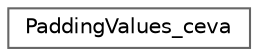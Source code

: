digraph "Graphical Class Hierarchy"
{
 // LATEX_PDF_SIZE
  bgcolor="transparent";
  edge [fontname=Helvetica,fontsize=10,labelfontname=Helvetica,labelfontsize=10];
  node [fontname=Helvetica,fontsize=10,shape=box,height=0.2,width=0.4];
  rankdir="LR";
  Node0 [id="Node000000",label="PaddingValues_ceva",height=0.2,width=0.4,color="grey40", fillcolor="white", style="filled",URL="$struct_padding_values__ceva.html",tooltip=" "];
}
